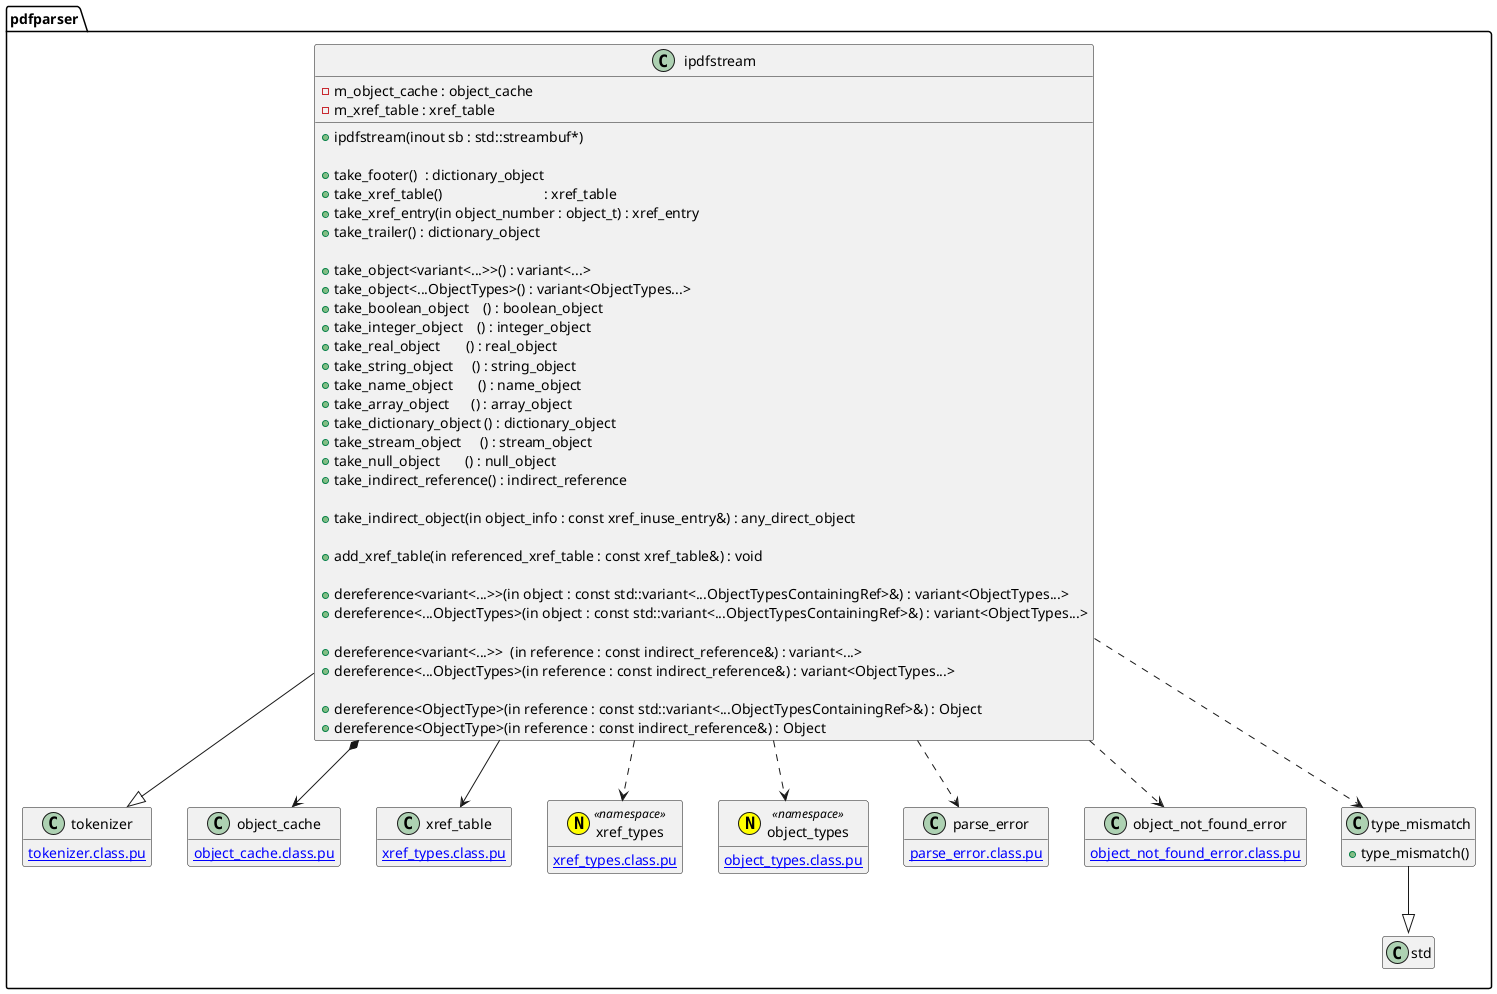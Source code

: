 @startuml ipdfstream
hide empty members
namespace pdfparser {
class ipdfstream {
	-m_object_cache : object_cache
	-m_xref_table : xref_table
	+ipdfstream(inout sb : std::streambuf*)

	+take_footer()  : dictionary_object
	+take_xref_table()                            : xref_table
	+take_xref_entry(in object_number : object_t) : xref_entry
	+take_trailer() : dictionary_object

	+take_object<variant<...>>() : variant<...>
	+take_object<...ObjectTypes>() : variant<ObjectTypes...>
	+take_boolean_object    () : boolean_object
	+take_integer_object    () : integer_object
	+take_real_object       () : real_object
	+take_string_object     () : string_object
	+take_name_object       () : name_object
	+take_array_object      () : array_object
	+take_dictionary_object () : dictionary_object
	+take_stream_object     () : stream_object
	+take_null_object       () : null_object
	+take_indirect_reference() : indirect_reference

	+take_indirect_object(in object_info : const xref_inuse_entry&) : any_direct_object

	+add_xref_table(in referenced_xref_table : const xref_table&) : void

	' from object_cache
	' NOTE: variant 版は必要になったら実装
	+dereference<variant<...>>(in object : const std::variant<...ObjectTypesContainingRef>&) : variant<ObjectTypes...>
	+dereference<...ObjectTypes>(in object : const std::variant<...ObjectTypesContainingRef>&) : variant<ObjectTypes...>

	' NOTE: variant 版は必要になったら実装
	+dereference<variant<...>>  (in reference : const indirect_reference&) : variant<...>
	+dereference<...ObjectTypes>(in reference : const indirect_reference&) : variant<ObjectTypes...>

	+dereference<ObjectType>(in reference : const std::variant<...ObjectTypesContainingRef>&) : Object
	+dereference<ObjectType>(in reference : const indirect_reference&) : Object
}
ipdfstream --|> tokenizer
ipdfstream *--> object_cache
ipdfstream --> xref_table
ipdfstream ..> xref_types
ipdfstream ..> object_types
ipdfstream ..> parse_error
ipdfstream ..> object_not_found_error
ipdfstream ..> type_mismatch


class tokenizer {
	[[tokenizer.class.pu]]
}
class xref_table {
	[[xref_types.class.pu]]
}
class object_cache {
	[[object_cache.class.pu]]
}
annotation xref_types <<(N, yellow) namespace>> {
	[[xref_types.class.pu]]
}
annotation object_types <<(N, yellow) namespace>> {
	[[object_types.class.pu]]
}
class parse_error {
	[[parse_error.class.pu]]
}
class object_not_found_error {
	[[object_not_found_error.class.pu]]
}
class type_mismatch {
	+type_mismatch()
}
type_mismatch --|> std::runtime_error
}
@enduml
